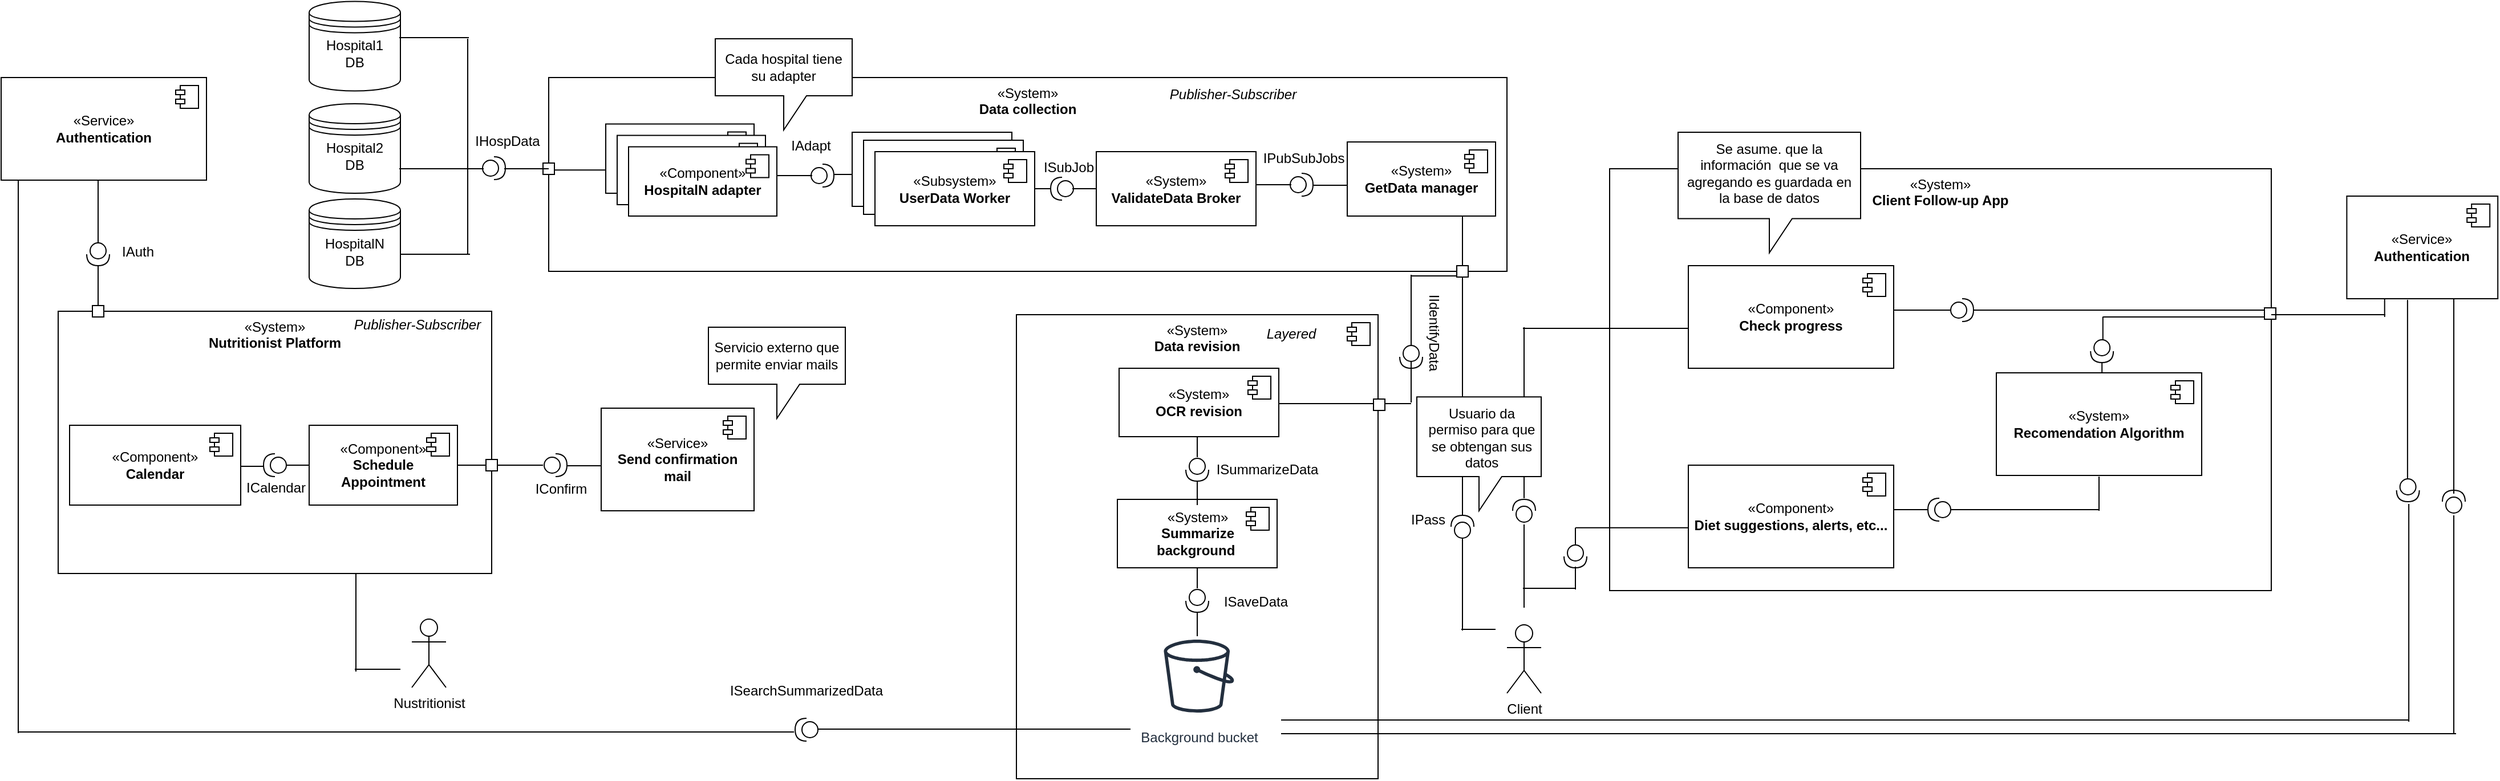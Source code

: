 <mxfile version="22.0.4" type="github">
  <diagram name="Page-1" id="5f0bae14-7c28-e335-631c-24af17079c00">
    <mxGraphModel dx="2107" dy="571" grid="1" gridSize="10" guides="1" tooltips="1" connect="1" arrows="1" fold="1" page="1" pageScale="1" pageWidth="1100" pageHeight="850" background="none" math="0" shadow="0">
      <root>
        <mxCell id="0" />
        <mxCell id="1" parent="0" />
        <mxCell id="fuabsz2oYXe8FHxWmnLv-3" value="«System»&lt;br&gt;&lt;b&gt;Client Follow-up App&lt;/b&gt;" style="html=1;whiteSpace=wrap;verticalAlign=top;" parent="1" vertex="1">
          <mxGeometry x="400" y="275" width="580" height="370" as="geometry" />
        </mxCell>
        <mxCell id="fuabsz2oYXe8FHxWmnLv-4" value="Client" style="shape=umlActor;verticalLabelPosition=bottom;verticalAlign=top;html=1;" parent="1" vertex="1">
          <mxGeometry x="310" y="675" width="30" height="60" as="geometry" />
        </mxCell>
        <mxCell id="fuabsz2oYXe8FHxWmnLv-8" value="Nustritionist" style="shape=umlActor;verticalLabelPosition=bottom;verticalAlign=top;html=1;" parent="1" vertex="1">
          <mxGeometry x="-650" y="670" width="30" height="60" as="geometry" />
        </mxCell>
        <mxCell id="fuabsz2oYXe8FHxWmnLv-12" value="" style="shape=providedRequiredInterface;html=1;verticalLabelPosition=bottom;sketch=0;rotation=90;direction=west;" parent="1" vertex="1">
          <mxGeometry x="315" y="565" width="20" height="20" as="geometry" />
        </mxCell>
        <mxCell id="fuabsz2oYXe8FHxWmnLv-14" value="" style="line;strokeWidth=1;fillColor=none;align=left;verticalAlign=middle;spacingTop=-1;spacingLeft=3;spacingRight=3;rotatable=0;labelPosition=right;points=[];portConstraint=eastwest;strokeColor=inherit;direction=south;" parent="1" vertex="1">
          <mxGeometry x="300" y="587" width="50" height="73" as="geometry" />
        </mxCell>
        <mxCell id="fuabsz2oYXe8FHxWmnLv-15" value="" style="line;strokeWidth=1;fillColor=none;align=left;verticalAlign=middle;spacingTop=-1;spacingLeft=3;spacingRight=3;rotatable=0;labelPosition=right;points=[];portConstraint=eastwest;strokeColor=inherit;direction=south;" parent="1" vertex="1">
          <mxGeometry x="320" y="414" width="10" height="150" as="geometry" />
        </mxCell>
        <mxCell id="fuabsz2oYXe8FHxWmnLv-16" value="" style="line;strokeWidth=1;fillColor=none;align=left;verticalAlign=middle;spacingTop=-1;spacingLeft=3;spacingRight=3;rotatable=0;labelPosition=right;points=[];portConstraint=eastwest;strokeColor=inherit;" parent="1" vertex="1">
          <mxGeometry x="324" y="414" width="146" height="2" as="geometry" />
        </mxCell>
        <mxCell id="fuabsz2oYXe8FHxWmnLv-17" value="«Component»&lt;br&gt;&lt;b&gt;Check progress&lt;/b&gt;" style="html=1;dropTarget=0;whiteSpace=wrap;" parent="1" vertex="1">
          <mxGeometry x="469" y="360" width="180" height="90" as="geometry" />
        </mxCell>
        <mxCell id="fuabsz2oYXe8FHxWmnLv-18" value="" style="shape=module;jettyWidth=8;jettyHeight=4;" parent="fuabsz2oYXe8FHxWmnLv-17" vertex="1">
          <mxGeometry x="1" width="20" height="20" relative="1" as="geometry">
            <mxPoint x="-27" y="7" as="offset" />
          </mxGeometry>
        </mxCell>
        <mxCell id="fuabsz2oYXe8FHxWmnLv-19" value="" style="shape=providedRequiredInterface;html=1;verticalLabelPosition=bottom;sketch=0;direction=east;" parent="1" vertex="1">
          <mxGeometry x="699" y="389" width="20" height="20" as="geometry" />
        </mxCell>
        <mxCell id="fuabsz2oYXe8FHxWmnLv-20" value="" style="line;strokeWidth=1;fillColor=none;align=left;verticalAlign=middle;spacingTop=-1;spacingLeft=3;spacingRight=3;rotatable=0;labelPosition=right;points=[];portConstraint=eastwest;strokeColor=inherit;" parent="1" vertex="1">
          <mxGeometry x="649" y="395" width="50" height="8" as="geometry" />
        </mxCell>
        <mxCell id="fuabsz2oYXe8FHxWmnLv-21" value="" style="line;strokeWidth=1;fillColor=none;align=left;verticalAlign=middle;spacingTop=-1;spacingLeft=3;spacingRight=3;rotatable=0;labelPosition=right;points=[];portConstraint=eastwest;strokeColor=inherit;" parent="1" vertex="1">
          <mxGeometry x="324" y="639" width="46" height="8" as="geometry" />
        </mxCell>
        <mxCell id="fuabsz2oYXe8FHxWmnLv-22" value="" style="line;strokeWidth=1;fillColor=none;align=left;verticalAlign=middle;spacingTop=-1;spacingLeft=3;spacingRight=3;rotatable=0;labelPosition=right;points=[];portConstraint=eastwest;strokeColor=inherit;direction=south;" parent="1" vertex="1">
          <mxGeometry x="368" y="624" width="4" height="20" as="geometry" />
        </mxCell>
        <mxCell id="fuabsz2oYXe8FHxWmnLv-26" value="" style="shape=providedRequiredInterface;html=1;verticalLabelPosition=bottom;sketch=0;direction=south;" parent="1" vertex="1">
          <mxGeometry x="360" y="605" width="20" height="20" as="geometry" />
        </mxCell>
        <mxCell id="fuabsz2oYXe8FHxWmnLv-27" value="" style="line;strokeWidth=1;fillColor=none;align=left;verticalAlign=middle;spacingTop=-1;spacingLeft=3;spacingRight=3;rotatable=0;labelPosition=right;points=[];portConstraint=eastwest;strokeColor=inherit;direction=south;" parent="1" vertex="1">
          <mxGeometry x="368" y="590" width="4" height="15" as="geometry" />
        </mxCell>
        <mxCell id="fuabsz2oYXe8FHxWmnLv-28" value="" style="line;strokeWidth=1;fillColor=none;align=left;verticalAlign=middle;spacingTop=-1;spacingLeft=3;spacingRight=3;rotatable=0;labelPosition=right;points=[];portConstraint=eastwest;strokeColor=inherit;" parent="1" vertex="1">
          <mxGeometry x="370" y="584.93" width="100" height="10" as="geometry" />
        </mxCell>
        <mxCell id="fuabsz2oYXe8FHxWmnLv-29" value="«Component»&lt;br&gt;&lt;b&gt;Diet suggestions, alerts, etc...&lt;/b&gt;" style="html=1;dropTarget=0;whiteSpace=wrap;" parent="1" vertex="1">
          <mxGeometry x="469" y="535" width="180" height="90" as="geometry" />
        </mxCell>
        <mxCell id="fuabsz2oYXe8FHxWmnLv-30" value="" style="shape=module;jettyWidth=8;jettyHeight=4;" parent="fuabsz2oYXe8FHxWmnLv-29" vertex="1">
          <mxGeometry x="1" width="20" height="20" relative="1" as="geometry">
            <mxPoint x="-27" y="7" as="offset" />
          </mxGeometry>
        </mxCell>
        <mxCell id="fuabsz2oYXe8FHxWmnLv-31" value="" style="line;strokeWidth=1;fillColor=none;align=left;verticalAlign=middle;spacingTop=-1;spacingLeft=3;spacingRight=3;rotatable=0;labelPosition=right;points=[];portConstraint=eastwest;strokeColor=inherit;" parent="1" vertex="1">
          <mxGeometry x="719" y="395" width="261" height="8" as="geometry" />
        </mxCell>
        <mxCell id="fuabsz2oYXe8FHxWmnLv-33" value="" style="line;strokeWidth=1;fillColor=none;align=left;verticalAlign=middle;spacingTop=-1;spacingLeft=3;spacingRight=3;rotatable=0;labelPosition=right;points=[];portConstraint=eastwest;strokeColor=inherit;" parent="1" vertex="1">
          <mxGeometry x="649" y="570" width="30" height="8" as="geometry" />
        </mxCell>
        <mxCell id="fuabsz2oYXe8FHxWmnLv-36" value="" style="shape=providedRequiredInterface;html=1;verticalLabelPosition=bottom;sketch=0;direction=west;" parent="1" vertex="1">
          <mxGeometry x="679" y="564" width="20" height="20" as="geometry" />
        </mxCell>
        <mxCell id="fuabsz2oYXe8FHxWmnLv-37" value="«System»&lt;br&gt;&lt;b&gt;Recomendation Algorithm&lt;/b&gt;" style="html=1;dropTarget=0;whiteSpace=wrap;" parent="1" vertex="1">
          <mxGeometry x="739" y="454" width="180" height="90" as="geometry" />
        </mxCell>
        <mxCell id="fuabsz2oYXe8FHxWmnLv-38" value="" style="shape=module;jettyWidth=8;jettyHeight=4;" parent="fuabsz2oYXe8FHxWmnLv-37" vertex="1">
          <mxGeometry x="1" width="20" height="20" relative="1" as="geometry">
            <mxPoint x="-27" y="7" as="offset" />
          </mxGeometry>
        </mxCell>
        <mxCell id="fuabsz2oYXe8FHxWmnLv-39" value="" style="line;strokeWidth=1;fillColor=none;align=left;verticalAlign=middle;spacingTop=-1;spacingLeft=3;spacingRight=3;rotatable=0;labelPosition=right;points=[];portConstraint=eastwest;strokeColor=inherit;" parent="1" vertex="1">
          <mxGeometry x="699" y="570" width="130" height="8" as="geometry" />
        </mxCell>
        <mxCell id="fuabsz2oYXe8FHxWmnLv-40" value="" style="line;strokeWidth=1;fillColor=none;align=left;verticalAlign=middle;spacingTop=-1;spacingLeft=3;spacingRight=3;rotatable=0;labelPosition=right;points=[];portConstraint=eastwest;strokeColor=inherit;direction=south;" parent="1" vertex="1">
          <mxGeometry x="827" y="545" width="4" height="30" as="geometry" />
        </mxCell>
        <mxCell id="397VPZUzoZowUzechC2J-6" value="" style="line;strokeWidth=1;fillColor=none;align=left;verticalAlign=middle;spacingTop=-1;spacingLeft=3;spacingRight=3;rotatable=0;labelPosition=right;points=[];portConstraint=eastwest;strokeColor=inherit;direction=south;" vertex="1" parent="1">
          <mxGeometry x="831" y="445" width="1.2" height="9" as="geometry" />
        </mxCell>
        <mxCell id="397VPZUzoZowUzechC2J-10" value="" style="rounded=0;whiteSpace=wrap;html=1;" vertex="1" parent="1">
          <mxGeometry x="974" y="397" width="10" height="10" as="geometry" />
        </mxCell>
        <mxCell id="397VPZUzoZowUzechC2J-11" value="" style="shape=providedRequiredInterface;html=1;verticalLabelPosition=bottom;sketch=0;direction=south;" vertex="1" parent="1">
          <mxGeometry x="821.6" y="425" width="20" height="20" as="geometry" />
        </mxCell>
        <mxCell id="397VPZUzoZowUzechC2J-12" value="" style="line;strokeWidth=1;fillColor=none;align=left;verticalAlign=middle;spacingTop=-1;spacingLeft=3;spacingRight=3;rotatable=0;labelPosition=right;points=[];portConstraint=eastwest;strokeColor=inherit;direction=south;" vertex="1" parent="1">
          <mxGeometry x="831.8" y="405" width="1.2" height="20" as="geometry" />
        </mxCell>
        <mxCell id="397VPZUzoZowUzechC2J-16" value="" style="line;strokeWidth=1;fillColor=none;align=left;verticalAlign=middle;spacingTop=-1;spacingLeft=3;spacingRight=3;rotatable=0;labelPosition=right;points=[];portConstraint=eastwest;strokeColor=inherit;" vertex="1" parent="1">
          <mxGeometry x="832.2" y="401" width="141.8" height="8" as="geometry" />
        </mxCell>
        <mxCell id="397VPZUzoZowUzechC2J-18" value="" style="line;strokeWidth=1;fillColor=none;align=left;verticalAlign=middle;spacingTop=-1;spacingLeft=3;spacingRight=3;rotatable=0;labelPosition=right;points=[];portConstraint=eastwest;strokeColor=inherit;direction=south;" vertex="1" parent="1">
          <mxGeometry x="1078.8" y="330" width="1.11" height="75" as="geometry" />
        </mxCell>
        <mxCell id="397VPZUzoZowUzechC2J-19" value="«Service»&lt;br&gt;&lt;b&gt;Authentication&lt;/b&gt;" style="html=1;dropTarget=0;whiteSpace=wrap;" vertex="1" parent="1">
          <mxGeometry x="1046.2" y="299" width="132.4" height="90" as="geometry" />
        </mxCell>
        <mxCell id="397VPZUzoZowUzechC2J-20" value="" style="shape=module;jettyWidth=8;jettyHeight=4;" vertex="1" parent="397VPZUzoZowUzechC2J-19">
          <mxGeometry x="1" width="20" height="20" relative="1" as="geometry">
            <mxPoint x="-27" y="7" as="offset" />
          </mxGeometry>
        </mxCell>
        <mxCell id="397VPZUzoZowUzechC2J-22" value="" style="line;strokeWidth=1;fillColor=none;align=left;verticalAlign=middle;spacingTop=-1;spacingLeft=3;spacingRight=3;rotatable=0;labelPosition=right;points=[];portConstraint=eastwest;strokeColor=inherit;" vertex="1" parent="1">
          <mxGeometry x="980" y="399" width="100" height="8" as="geometry" />
        </mxCell>
        <mxCell id="397VPZUzoZowUzechC2J-25" value="«System»&lt;br&gt;&lt;b&gt;Nutritionist Platform&lt;/b&gt;" style="html=1;whiteSpace=wrap;verticalAlign=top;" vertex="1" parent="1">
          <mxGeometry x="-960" y="400" width="380" height="230" as="geometry" />
        </mxCell>
        <mxCell id="397VPZUzoZowUzechC2J-27" value="" style="line;strokeWidth=1;fillColor=none;align=left;verticalAlign=middle;spacingTop=-1;spacingLeft=3;spacingRight=3;rotatable=0;labelPosition=right;points=[];portConstraint=eastwest;strokeColor=inherit;" vertex="1" parent="1">
          <mxGeometry x="-700" y="710" width="40" height="8" as="geometry" />
        </mxCell>
        <mxCell id="397VPZUzoZowUzechC2J-28" value="" style="rounded=0;whiteSpace=wrap;html=1;" vertex="1" parent="1">
          <mxGeometry x="-930" y="395" width="10" height="10" as="geometry" />
        </mxCell>
        <mxCell id="397VPZUzoZowUzechC2J-29" value="" style="line;strokeWidth=1;fillColor=none;align=left;verticalAlign=middle;spacingTop=-1;spacingLeft=3;spacingRight=3;rotatable=0;labelPosition=right;points=[];portConstraint=eastwest;strokeColor=inherit;direction=south;" vertex="1" parent="1">
          <mxGeometry x="-930" y="360" width="10" height="35" as="geometry" />
        </mxCell>
        <mxCell id="397VPZUzoZowUzechC2J-30" value="«Service»&lt;br&gt;&lt;b&gt;Authentication&lt;/b&gt;" style="html=1;dropTarget=0;whiteSpace=wrap;" vertex="1" parent="1">
          <mxGeometry x="-1010" y="195" width="180" height="90" as="geometry" />
        </mxCell>
        <mxCell id="397VPZUzoZowUzechC2J-31" value="" style="shape=module;jettyWidth=8;jettyHeight=4;" vertex="1" parent="397VPZUzoZowUzechC2J-30">
          <mxGeometry x="1" width="20" height="20" relative="1" as="geometry">
            <mxPoint x="-27" y="7" as="offset" />
          </mxGeometry>
        </mxCell>
        <mxCell id="397VPZUzoZowUzechC2J-33" value="" style="line;strokeWidth=1;fillColor=none;align=left;verticalAlign=middle;spacingTop=-1;spacingLeft=3;spacingRight=3;rotatable=0;labelPosition=right;points=[];portConstraint=eastwest;strokeColor=inherit;direction=south;" vertex="1" parent="1">
          <mxGeometry x="-704" y="630" width="10" height="86" as="geometry" />
        </mxCell>
        <mxCell id="397VPZUzoZowUzechC2J-36" value="«Component»&lt;br&gt;&lt;b&gt;Calendar&lt;/b&gt;" style="html=1;dropTarget=0;whiteSpace=wrap;" vertex="1" parent="1">
          <mxGeometry x="-950" y="500" width="150" height="70" as="geometry" />
        </mxCell>
        <mxCell id="397VPZUzoZowUzechC2J-37" value="" style="shape=module;jettyWidth=8;jettyHeight=4;" vertex="1" parent="397VPZUzoZowUzechC2J-36">
          <mxGeometry x="1" width="20" height="20" relative="1" as="geometry">
            <mxPoint x="-27" y="7" as="offset" />
          </mxGeometry>
        </mxCell>
        <mxCell id="397VPZUzoZowUzechC2J-48" value="" style="rounded=0;orthogonalLoop=1;jettySize=auto;html=1;endArrow=halfCircle;endFill=0;endSize=6;strokeWidth=1;sketch=0;" edge="1" target="397VPZUzoZowUzechC2J-50" parent="1">
          <mxGeometry relative="1" as="geometry">
            <mxPoint x="360" y="662" as="sourcePoint" />
          </mxGeometry>
        </mxCell>
        <mxCell id="397VPZUzoZowUzechC2J-49" value="" style="rounded=0;orthogonalLoop=1;jettySize=auto;html=1;endArrow=oval;endFill=0;sketch=0;sourcePerimeterSpacing=0;targetPerimeterSpacing=0;endSize=10;" edge="1" target="397VPZUzoZowUzechC2J-50" parent="1">
          <mxGeometry relative="1" as="geometry">
            <mxPoint x="360" y="662" as="sourcePoint" />
          </mxGeometry>
        </mxCell>
        <mxCell id="397VPZUzoZowUzechC2J-50" value="" style="ellipse;whiteSpace=wrap;html=1;align=center;aspect=fixed;fillColor=none;strokeColor=none;resizable=0;perimeter=centerPerimeter;rotatable=0;allowArrows=0;points=[];outlineConnect=1;flipH=1;" vertex="1" parent="1">
          <mxGeometry x="355" y="657" width="10" height="10" as="geometry" />
        </mxCell>
        <mxCell id="397VPZUzoZowUzechC2J-51" value="" style="shape=providedRequiredInterface;html=1;verticalLabelPosition=bottom;sketch=0;direction=west;" vertex="1" parent="1">
          <mxGeometry x="-780" y="525" width="20" height="20" as="geometry" />
        </mxCell>
        <mxCell id="397VPZUzoZowUzechC2J-52" value="" style="line;strokeWidth=1;fillColor=none;align=left;verticalAlign=middle;spacingTop=-1;spacingLeft=3;spacingRight=3;rotatable=0;labelPosition=right;points=[];portConstraint=eastwest;strokeColor=inherit;" vertex="1" parent="1">
          <mxGeometry x="-800" y="532" width="20" height="8" as="geometry" />
        </mxCell>
        <mxCell id="397VPZUzoZowUzechC2J-53" value="" style="line;strokeWidth=1;fillColor=none;align=left;verticalAlign=middle;spacingTop=-1;spacingLeft=3;spacingRight=3;rotatable=0;labelPosition=right;points=[];portConstraint=eastwest;strokeColor=inherit;" vertex="1" parent="1">
          <mxGeometry x="-760" y="531" width="20" height="8" as="geometry" />
        </mxCell>
        <mxCell id="397VPZUzoZowUzechC2J-54" value="«Component»&lt;br&gt;&lt;b&gt;Schedule Appointment&lt;/b&gt;" style="html=1;dropTarget=0;whiteSpace=wrap;" vertex="1" parent="1">
          <mxGeometry x="-740" y="500" width="130" height="70" as="geometry" />
        </mxCell>
        <mxCell id="397VPZUzoZowUzechC2J-55" value="" style="shape=module;jettyWidth=8;jettyHeight=4;" vertex="1" parent="397VPZUzoZowUzechC2J-54">
          <mxGeometry x="1" width="20" height="20" relative="1" as="geometry">
            <mxPoint x="-27" y="7" as="offset" />
          </mxGeometry>
        </mxCell>
        <mxCell id="397VPZUzoZowUzechC2J-57" value="" style="line;strokeWidth=1;fillColor=none;align=left;verticalAlign=middle;spacingTop=-1;spacingLeft=3;spacingRight=3;rotatable=0;labelPosition=right;points=[];portConstraint=eastwest;strokeColor=inherit;" vertex="1" parent="1">
          <mxGeometry x="-610" y="531" width="30" height="8" as="geometry" />
        </mxCell>
        <mxCell id="397VPZUzoZowUzechC2J-56" value="" style="rounded=0;whiteSpace=wrap;html=1;" vertex="1" parent="1">
          <mxGeometry x="-585" y="530" width="10" height="10" as="geometry" />
        </mxCell>
        <mxCell id="397VPZUzoZowUzechC2J-58" value="" style="line;strokeWidth=1;fillColor=none;align=left;verticalAlign=middle;spacingTop=-1;spacingLeft=3;spacingRight=3;rotatable=0;labelPosition=right;points=[];portConstraint=eastwest;strokeColor=inherit;" vertex="1" parent="1">
          <mxGeometry x="-575" y="531" width="40" height="8" as="geometry" />
        </mxCell>
        <mxCell id="397VPZUzoZowUzechC2J-59" value="" style="shape=providedRequiredInterface;html=1;verticalLabelPosition=bottom;sketch=0;direction=south;" vertex="1" parent="1">
          <mxGeometry x="-935" y="340" width="20" height="20" as="geometry" />
        </mxCell>
        <mxCell id="397VPZUzoZowUzechC2J-60" value="" style="line;strokeWidth=1;fillColor=none;align=left;verticalAlign=middle;spacingTop=-1;spacingLeft=3;spacingRight=3;rotatable=0;labelPosition=right;points=[];portConstraint=eastwest;strokeColor=inherit;direction=south;" vertex="1" parent="1">
          <mxGeometry x="-930" y="285" width="10" height="55" as="geometry" />
        </mxCell>
        <mxCell id="397VPZUzoZowUzechC2J-64" value="«Service»&lt;br&gt;&lt;b&gt;Send confirmation mail&lt;/b&gt;" style="html=1;dropTarget=0;whiteSpace=wrap;" vertex="1" parent="1">
          <mxGeometry x="-484" y="485" width="134" height="90" as="geometry" />
        </mxCell>
        <mxCell id="397VPZUzoZowUzechC2J-65" value="" style="shape=module;jettyWidth=8;jettyHeight=4;" vertex="1" parent="397VPZUzoZowUzechC2J-64">
          <mxGeometry x="1" width="20" height="20" relative="1" as="geometry">
            <mxPoint x="-27" y="7" as="offset" />
          </mxGeometry>
        </mxCell>
        <mxCell id="397VPZUzoZowUzechC2J-66" value="" style="shape=providedRequiredInterface;html=1;verticalLabelPosition=bottom;sketch=0;" vertex="1" parent="1">
          <mxGeometry x="-534" y="525" width="20" height="20" as="geometry" />
        </mxCell>
        <mxCell id="397VPZUzoZowUzechC2J-67" value="" style="line;strokeWidth=1;fillColor=none;align=left;verticalAlign=middle;spacingTop=-1;spacingLeft=3;spacingRight=3;rotatable=0;labelPosition=right;points=[];portConstraint=eastwest;strokeColor=inherit;" vertex="1" parent="1">
          <mxGeometry x="-514" y="530" width="30" height="11" as="geometry" />
        </mxCell>
        <mxCell id="397VPZUzoZowUzechC2J-68" value="" style="line;strokeWidth=1;fillColor=none;align=left;verticalAlign=middle;spacingTop=-1;spacingLeft=3;spacingRight=3;rotatable=0;labelPosition=right;points=[];portConstraint=eastwest;strokeColor=inherit;direction=south;" vertex="1" parent="1">
          <mxGeometry x="216" y="599" width="110" height="81" as="geometry" />
        </mxCell>
        <mxCell id="397VPZUzoZowUzechC2J-69" value="" style="line;strokeWidth=1;fillColor=none;align=left;verticalAlign=middle;spacingTop=-1;spacingLeft=3;spacingRight=3;rotatable=0;labelPosition=right;points=[];portConstraint=eastwest;strokeColor=inherit;" vertex="1" parent="1">
          <mxGeometry x="270" y="675" width="30" height="8" as="geometry" />
        </mxCell>
        <mxCell id="397VPZUzoZowUzechC2J-70" value="" style="shape=providedRequiredInterface;html=1;verticalLabelPosition=bottom;sketch=0;direction=north;" vertex="1" parent="1">
          <mxGeometry x="261" y="579" width="20" height="20" as="geometry" />
        </mxCell>
        <mxCell id="397VPZUzoZowUzechC2J-71" value="«System»&lt;br&gt;&lt;b&gt;Data collection&lt;/b&gt;" style="html=1;whiteSpace=wrap;verticalAlign=top;" vertex="1" parent="1">
          <mxGeometry x="-530" y="195" width="840" height="170" as="geometry" />
        </mxCell>
        <mxCell id="397VPZUzoZowUzechC2J-72" value="" style="line;strokeWidth=1;fillColor=none;align=left;verticalAlign=middle;spacingTop=-1;spacingLeft=3;spacingRight=3;rotatable=0;labelPosition=right;points=[];portConstraint=eastwest;strokeColor=inherit;direction=south;" vertex="1" parent="1">
          <mxGeometry x="216" y="360" width="110" height="219" as="geometry" />
        </mxCell>
        <mxCell id="397VPZUzoZowUzechC2J-75" value="IPass" style="text;strokeColor=none;align=center;fillColor=none;html=1;verticalAlign=middle;whiteSpace=wrap;rounded=0;" vertex="1" parent="1">
          <mxGeometry x="211" y="567.93" width="60" height="30" as="geometry" />
        </mxCell>
        <mxCell id="397VPZUzoZowUzechC2J-76" value="" style="rounded=0;whiteSpace=wrap;html=1;" vertex="1" parent="1">
          <mxGeometry x="266" y="360" width="10" height="10" as="geometry" />
        </mxCell>
        <mxCell id="397VPZUzoZowUzechC2J-77" value="" style="line;strokeWidth=1;fillColor=none;align=left;verticalAlign=middle;spacingTop=-1;spacingLeft=3;spacingRight=3;rotatable=0;labelPosition=right;points=[];portConstraint=eastwest;strokeColor=inherit;direction=south;" vertex="1" parent="1">
          <mxGeometry x="216" y="315" width="110" height="44.5" as="geometry" />
        </mxCell>
        <mxCell id="397VPZUzoZowUzechC2J-78" value="«System»&lt;br&gt;&lt;b&gt;GetData manager&lt;br&gt;&lt;/b&gt;" style="html=1;dropTarget=0;whiteSpace=wrap;" vertex="1" parent="1">
          <mxGeometry x="170" y="251.5" width="130" height="65" as="geometry" />
        </mxCell>
        <mxCell id="397VPZUzoZowUzechC2J-79" value="" style="shape=module;jettyWidth=8;jettyHeight=4;" vertex="1" parent="397VPZUzoZowUzechC2J-78">
          <mxGeometry x="1" width="20" height="20" relative="1" as="geometry">
            <mxPoint x="-27" y="7" as="offset" />
          </mxGeometry>
        </mxCell>
        <mxCell id="397VPZUzoZowUzechC2J-80" value="«System»&lt;br&gt;&lt;b&gt;ValidateData Broker&lt;/b&gt;" style="html=1;dropTarget=0;whiteSpace=wrap;" vertex="1" parent="1">
          <mxGeometry x="-50" y="260" width="140" height="65" as="geometry" />
        </mxCell>
        <mxCell id="397VPZUzoZowUzechC2J-81" value="" style="shape=module;jettyWidth=8;jettyHeight=4;" vertex="1" parent="397VPZUzoZowUzechC2J-80">
          <mxGeometry x="1" width="20" height="20" relative="1" as="geometry">
            <mxPoint x="-27" y="7" as="offset" />
          </mxGeometry>
        </mxCell>
        <mxCell id="397VPZUzoZowUzechC2J-82" value="«System»&lt;br&gt;&lt;b&gt;Get data&lt;/b&gt;" style="html=1;dropTarget=0;whiteSpace=wrap;" vertex="1" parent="1">
          <mxGeometry x="-264" y="243" width="140" height="65" as="geometry" />
        </mxCell>
        <mxCell id="397VPZUzoZowUzechC2J-83" value="" style="shape=module;jettyWidth=8;jettyHeight=4;" vertex="1" parent="397VPZUzoZowUzechC2J-82">
          <mxGeometry x="1" width="20" height="20" relative="1" as="geometry">
            <mxPoint x="-27" y="7" as="offset" />
          </mxGeometry>
        </mxCell>
        <mxCell id="397VPZUzoZowUzechC2J-84" value="«System»&lt;br&gt;&lt;b&gt;Get data&lt;/b&gt;" style="html=1;dropTarget=0;whiteSpace=wrap;" vertex="1" parent="1">
          <mxGeometry x="-254" y="250" width="140" height="65" as="geometry" />
        </mxCell>
        <mxCell id="397VPZUzoZowUzechC2J-85" value="" style="shape=module;jettyWidth=8;jettyHeight=4;" vertex="1" parent="397VPZUzoZowUzechC2J-84">
          <mxGeometry x="1" width="20" height="20" relative="1" as="geometry">
            <mxPoint x="-27" y="7" as="offset" />
          </mxGeometry>
        </mxCell>
        <mxCell id="397VPZUzoZowUzechC2J-86" value="«Subsystem»&lt;br&gt;&lt;b&gt;UserData Worker&lt;/b&gt;" style="html=1;dropTarget=0;whiteSpace=wrap;" vertex="1" parent="1">
          <mxGeometry x="-244" y="260" width="140" height="65" as="geometry" />
        </mxCell>
        <mxCell id="397VPZUzoZowUzechC2J-87" value="" style="shape=module;jettyWidth=8;jettyHeight=4;" vertex="1" parent="397VPZUzoZowUzechC2J-86">
          <mxGeometry x="1" width="20" height="20" relative="1" as="geometry">
            <mxPoint x="-27" y="7" as="offset" />
          </mxGeometry>
        </mxCell>
        <mxCell id="397VPZUzoZowUzechC2J-88" value="" style="line;strokeWidth=1;fillColor=none;align=left;verticalAlign=middle;spacingTop=-1;spacingLeft=3;spacingRight=3;rotatable=0;labelPosition=right;points=[];portConstraint=eastwest;strokeColor=inherit;" vertex="1" parent="1">
          <mxGeometry x="-280" y="276" width="16" height="8" as="geometry" />
        </mxCell>
        <mxCell id="397VPZUzoZowUzechC2J-89" value="" style="rounded=0;whiteSpace=wrap;html=1;" vertex="1" parent="1">
          <mxGeometry x="-535" y="270" width="10" height="10" as="geometry" />
        </mxCell>
        <mxCell id="397VPZUzoZowUzechC2J-93" value="" style="shape=datastore;whiteSpace=wrap;html=1;" vertex="1" parent="1">
          <mxGeometry x="-740" y="128.25" width="80" height="78.5" as="geometry" />
        </mxCell>
        <mxCell id="397VPZUzoZowUzechC2J-94" value="Hospital1 DB" style="text;strokeColor=none;align=center;fillColor=none;html=1;verticalAlign=middle;whiteSpace=wrap;rounded=0;" vertex="1" parent="1">
          <mxGeometry x="-730" y="159.25" width="60" height="30" as="geometry" />
        </mxCell>
        <mxCell id="397VPZUzoZowUzechC2J-95" value="«Component»&lt;br&gt;&lt;b&gt;Adapter&lt;/b&gt;" style="html=1;dropTarget=0;whiteSpace=wrap;" vertex="1" parent="1">
          <mxGeometry x="-480" y="235.75" width="130" height="60.75" as="geometry" />
        </mxCell>
        <mxCell id="397VPZUzoZowUzechC2J-96" value="" style="shape=module;jettyWidth=8;jettyHeight=4;" vertex="1" parent="397VPZUzoZowUzechC2J-95">
          <mxGeometry x="1" width="20" height="20" relative="1" as="geometry">
            <mxPoint x="-27" y="7" as="offset" />
          </mxGeometry>
        </mxCell>
        <mxCell id="397VPZUzoZowUzechC2J-97" value="" style="shape=datastore;whiteSpace=wrap;html=1;" vertex="1" parent="1">
          <mxGeometry x="-740" y="218" width="80" height="78.5" as="geometry" />
        </mxCell>
        <mxCell id="397VPZUzoZowUzechC2J-98" value="Hospital2 DB" style="text;strokeColor=none;align=center;fillColor=none;html=1;verticalAlign=middle;whiteSpace=wrap;rounded=0;" vertex="1" parent="1">
          <mxGeometry x="-730" y="249" width="60" height="30" as="geometry" />
        </mxCell>
        <mxCell id="397VPZUzoZowUzechC2J-101" value="" style="shape=datastore;whiteSpace=wrap;html=1;" vertex="1" parent="1">
          <mxGeometry x="-740" y="301.5" width="80" height="78.5" as="geometry" />
        </mxCell>
        <mxCell id="397VPZUzoZowUzechC2J-102" value="HospitalN DB" style="text;strokeColor=none;align=center;fillColor=none;html=1;verticalAlign=middle;whiteSpace=wrap;rounded=0;" vertex="1" parent="1">
          <mxGeometry x="-730" y="332.5" width="60" height="30" as="geometry" />
        </mxCell>
        <mxCell id="397VPZUzoZowUzechC2J-105" value="«Component»&lt;br&gt;&lt;b&gt;Adapter&lt;/b&gt;" style="html=1;dropTarget=0;whiteSpace=wrap;" vertex="1" parent="1">
          <mxGeometry x="-470" y="245.75" width="130" height="60.75" as="geometry" />
        </mxCell>
        <mxCell id="397VPZUzoZowUzechC2J-106" value="" style="shape=module;jettyWidth=8;jettyHeight=4;" vertex="1" parent="397VPZUzoZowUzechC2J-105">
          <mxGeometry x="1" width="20" height="20" relative="1" as="geometry">
            <mxPoint x="-27" y="7" as="offset" />
          </mxGeometry>
        </mxCell>
        <mxCell id="397VPZUzoZowUzechC2J-107" value="«Component»&lt;br&gt;&lt;b&gt;HospitalN adapter&lt;/b&gt;" style="html=1;dropTarget=0;whiteSpace=wrap;" vertex="1" parent="1">
          <mxGeometry x="-460" y="255.75" width="130" height="60.75" as="geometry" />
        </mxCell>
        <mxCell id="397VPZUzoZowUzechC2J-108" value="" style="shape=module;jettyWidth=8;jettyHeight=4;" vertex="1" parent="397VPZUzoZowUzechC2J-107">
          <mxGeometry x="1" width="20" height="20" relative="1" as="geometry">
            <mxPoint x="-27" y="7" as="offset" />
          </mxGeometry>
        </mxCell>
        <mxCell id="397VPZUzoZowUzechC2J-109" value="Publisher-Subscriber" style="text;strokeColor=none;align=center;fillColor=none;html=1;verticalAlign=middle;whiteSpace=wrap;rounded=0;fontStyle=2" vertex="1" parent="1">
          <mxGeometry x="-10" y="195" width="160" height="30" as="geometry" />
        </mxCell>
        <mxCell id="397VPZUzoZowUzechC2J-110" value="Publisher-Subscriber" style="text;strokeColor=none;align=center;fillColor=none;html=1;verticalAlign=middle;whiteSpace=wrap;rounded=0;fontStyle=2" vertex="1" parent="1">
          <mxGeometry x="-725" y="397" width="160" height="30" as="geometry" />
        </mxCell>
        <mxCell id="397VPZUzoZowUzechC2J-111" value="" style="line;strokeWidth=1;fillColor=none;align=left;verticalAlign=middle;spacingTop=-1;spacingLeft=3;spacingRight=3;rotatable=0;labelPosition=right;points=[];portConstraint=eastwest;strokeColor=inherit;" vertex="1" parent="1">
          <mxGeometry x="-525" y="272.13" width="45" height="8" as="geometry" />
        </mxCell>
        <mxCell id="397VPZUzoZowUzechC2J-112" value="" style="line;strokeWidth=1;fillColor=none;align=left;verticalAlign=middle;spacingTop=-1;spacingLeft=3;spacingRight=3;rotatable=0;labelPosition=right;points=[];portConstraint=eastwest;strokeColor=inherit;" vertex="1" parent="1">
          <mxGeometry x="-569" y="271" width="39" height="8" as="geometry" />
        </mxCell>
        <mxCell id="397VPZUzoZowUzechC2J-113" value="" style="shape=providedRequiredInterface;html=1;verticalLabelPosition=bottom;sketch=0;" vertex="1" parent="1">
          <mxGeometry x="-588" y="264.5" width="20" height="20" as="geometry" />
        </mxCell>
        <mxCell id="397VPZUzoZowUzechC2J-114" value="" style="line;strokeWidth=1;fillColor=none;align=left;verticalAlign=middle;spacingTop=-1;spacingLeft=3;spacingRight=3;rotatable=0;labelPosition=right;points=[];portConstraint=eastwest;strokeColor=inherit;" vertex="1" parent="1">
          <mxGeometry x="-620" y="265" width="33" height="20" as="geometry" />
        </mxCell>
        <mxCell id="397VPZUzoZowUzechC2J-115" value="" style="line;strokeWidth=1;fillColor=none;align=left;verticalAlign=middle;spacingTop=-1;spacingLeft=3;spacingRight=3;rotatable=0;labelPosition=right;points=[];portConstraint=eastwest;strokeColor=inherit;direction=south;" vertex="1" parent="1">
          <mxGeometry x="-606" y="161" width="10" height="189" as="geometry" />
        </mxCell>
        <mxCell id="397VPZUzoZowUzechC2J-116" value="" style="line;strokeWidth=1;fillColor=none;align=left;verticalAlign=middle;spacingTop=-1;spacingLeft=3;spacingRight=3;rotatable=0;labelPosition=right;points=[];portConstraint=eastwest;strokeColor=inherit;" vertex="1" parent="1">
          <mxGeometry x="-660" y="346" width="61" height="8" as="geometry" />
        </mxCell>
        <mxCell id="397VPZUzoZowUzechC2J-117" value="" style="line;strokeWidth=1;fillColor=none;align=left;verticalAlign=middle;spacingTop=-1;spacingLeft=3;spacingRight=3;rotatable=0;labelPosition=right;points=[];portConstraint=eastwest;strokeColor=inherit;" vertex="1" parent="1">
          <mxGeometry x="-661" y="271" width="61" height="8" as="geometry" />
        </mxCell>
        <mxCell id="397VPZUzoZowUzechC2J-118" value="" style="line;strokeWidth=1;fillColor=none;align=left;verticalAlign=middle;spacingTop=-1;spacingLeft=3;spacingRight=3;rotatable=0;labelPosition=right;points=[];portConstraint=eastwest;strokeColor=inherit;" vertex="1" parent="1">
          <mxGeometry x="-661" y="156" width="61" height="8" as="geometry" />
        </mxCell>
        <mxCell id="397VPZUzoZowUzechC2J-119" value="" style="shape=providedRequiredInterface;html=1;verticalLabelPosition=bottom;sketch=0;direction=west;" vertex="1" parent="1">
          <mxGeometry x="-90" y="282.5" width="20" height="20" as="geometry" />
        </mxCell>
        <mxCell id="397VPZUzoZowUzechC2J-120" value="" style="shape=providedRequiredInterface;html=1;verticalLabelPosition=bottom;sketch=0;direction=east;" vertex="1" parent="1">
          <mxGeometry x="-300" y="271" width="20" height="20" as="geometry" />
        </mxCell>
        <mxCell id="397VPZUzoZowUzechC2J-121" value="" style="line;strokeWidth=1;fillColor=none;align=left;verticalAlign=middle;spacingTop=-1;spacingLeft=3;spacingRight=3;rotatable=0;labelPosition=right;points=[];portConstraint=eastwest;strokeColor=inherit;" vertex="1" parent="1">
          <mxGeometry x="-330" y="277" width="31" height="8" as="geometry" />
        </mxCell>
        <mxCell id="397VPZUzoZowUzechC2J-122" value="" style="line;strokeWidth=1;fillColor=none;align=left;verticalAlign=middle;spacingTop=-1;spacingLeft=3;spacingRight=3;rotatable=0;labelPosition=right;points=[];portConstraint=eastwest;strokeColor=inherit;" vertex="1" parent="1">
          <mxGeometry x="-104" y="288.5" width="14" height="8" as="geometry" />
        </mxCell>
        <mxCell id="397VPZUzoZowUzechC2J-123" value="" style="line;strokeWidth=1;fillColor=none;align=left;verticalAlign=middle;spacingTop=-1;spacingLeft=3;spacingRight=3;rotatable=0;labelPosition=right;points=[];portConstraint=eastwest;strokeColor=inherit;" vertex="1" parent="1">
          <mxGeometry x="-71" y="288.5" width="21" height="8" as="geometry" />
        </mxCell>
        <mxCell id="397VPZUzoZowUzechC2J-124" value="" style="shape=providedRequiredInterface;html=1;verticalLabelPosition=bottom;sketch=0;direction=east;" vertex="1" parent="1">
          <mxGeometry x="120" y="279" width="20" height="20" as="geometry" />
        </mxCell>
        <mxCell id="397VPZUzoZowUzechC2J-125" value="" style="line;strokeWidth=1;fillColor=none;align=left;verticalAlign=middle;spacingTop=-1;spacingLeft=3;spacingRight=3;rotatable=0;labelPosition=right;points=[];portConstraint=eastwest;strokeColor=inherit;" vertex="1" parent="1">
          <mxGeometry x="90" y="285" width="31" height="8" as="geometry" />
        </mxCell>
        <mxCell id="397VPZUzoZowUzechC2J-126" value="" style="line;strokeWidth=1;fillColor=none;align=left;verticalAlign=middle;spacingTop=-1;spacingLeft=3;spacingRight=3;rotatable=0;labelPosition=right;points=[];portConstraint=eastwest;strokeColor=inherit;" vertex="1" parent="1">
          <mxGeometry x="140" y="285.5" width="30" height="8" as="geometry" />
        </mxCell>
        <mxCell id="397VPZUzoZowUzechC2J-127" value="" style="line;strokeWidth=1;fillColor=none;align=left;verticalAlign=middle;spacingTop=-1;spacingLeft=3;spacingRight=3;rotatable=0;labelPosition=right;points=[];portConstraint=eastwest;strokeColor=inherit;" vertex="1" parent="1">
          <mxGeometry x="226" y="365" width="40" height="8" as="geometry" />
        </mxCell>
        <mxCell id="397VPZUzoZowUzechC2J-128" value="" style="line;strokeWidth=1;fillColor=none;align=left;verticalAlign=middle;spacingTop=-1;spacingLeft=3;spacingRight=3;rotatable=0;labelPosition=right;points=[];portConstraint=eastwest;strokeColor=inherit;direction=south;" vertex="1" parent="1">
          <mxGeometry x="171" y="368" width="110" height="112" as="geometry" />
        </mxCell>
        <mxCell id="397VPZUzoZowUzechC2J-130" value="«System»&lt;br&gt;&lt;b&gt;Data revision&lt;/b&gt;" style="html=1;dropTarget=0;whiteSpace=wrap;verticalAlign=top;" vertex="1" parent="1">
          <mxGeometry x="-120" y="403" width="317" height="407" as="geometry" />
        </mxCell>
        <mxCell id="397VPZUzoZowUzechC2J-131" value="" style="shape=module;jettyWidth=8;jettyHeight=4;" vertex="1" parent="397VPZUzoZowUzechC2J-130">
          <mxGeometry x="1" width="20" height="20" relative="1" as="geometry">
            <mxPoint x="-27" y="7" as="offset" />
          </mxGeometry>
        </mxCell>
        <mxCell id="397VPZUzoZowUzechC2J-132" value="Layered" style="text;strokeColor=none;align=center;fillColor=none;html=1;verticalAlign=middle;whiteSpace=wrap;rounded=0;fontStyle=2" vertex="1" parent="1">
          <mxGeometry x="41" y="405" width="160" height="30" as="geometry" />
        </mxCell>
        <mxCell id="397VPZUzoZowUzechC2J-133" value="«System»&lt;br&gt;&lt;b&gt;OCR revision&lt;/b&gt;" style="html=1;dropTarget=0;whiteSpace=wrap;" vertex="1" parent="1">
          <mxGeometry x="-30" y="450" width="140" height="60" as="geometry" />
        </mxCell>
        <mxCell id="397VPZUzoZowUzechC2J-134" value="" style="shape=module;jettyWidth=8;jettyHeight=4;" vertex="1" parent="397VPZUzoZowUzechC2J-133">
          <mxGeometry x="1" width="20" height="20" relative="1" as="geometry">
            <mxPoint x="-27" y="7" as="offset" />
          </mxGeometry>
        </mxCell>
        <mxCell id="397VPZUzoZowUzechC2J-135" value="«System»&lt;br&gt;&lt;b&gt;Summarize background&amp;nbsp;&lt;/b&gt;" style="html=1;dropTarget=0;whiteSpace=wrap;" vertex="1" parent="1">
          <mxGeometry x="-31.5" y="565" width="140" height="60" as="geometry" />
        </mxCell>
        <mxCell id="397VPZUzoZowUzechC2J-136" value="" style="shape=module;jettyWidth=8;jettyHeight=4;" vertex="1" parent="397VPZUzoZowUzechC2J-135">
          <mxGeometry x="1" width="20" height="20" relative="1" as="geometry">
            <mxPoint x="-27" y="7" as="offset" />
          </mxGeometry>
        </mxCell>
        <mxCell id="397VPZUzoZowUzechC2J-139" value="Background bucket" style="sketch=0;outlineConnect=0;fontColor=#232F3E;gradientColor=none;strokeColor=#232F3E;fillColor=#ffffff;dashed=0;verticalLabelPosition=bottom;verticalAlign=top;align=center;html=1;fontSize=12;fontStyle=0;aspect=fixed;shape=mxgraph.aws4.resourceIcon;resIcon=mxgraph.aws4.bucket;" vertex="1" parent="1">
          <mxGeometry y="680" width="80" height="80" as="geometry" />
        </mxCell>
        <mxCell id="397VPZUzoZowUzechC2J-129" value="" style="line;strokeWidth=1;fillColor=none;align=left;verticalAlign=middle;spacingTop=-1;spacingLeft=3;spacingRight=3;rotatable=0;labelPosition=right;points=[];portConstraint=eastwest;strokeColor=inherit;" vertex="1" parent="1">
          <mxGeometry x="110" y="477" width="116" height="8" as="geometry" />
        </mxCell>
        <mxCell id="397VPZUzoZowUzechC2J-140" value="" style="shape=providedRequiredInterface;html=1;verticalLabelPosition=bottom;sketch=0;rotation=90;direction=east;" vertex="1" parent="1">
          <mxGeometry x="28.5" y="529" width="20" height="20" as="geometry" />
        </mxCell>
        <mxCell id="397VPZUzoZowUzechC2J-141" value="" style="line;strokeWidth=1;fillColor=none;align=left;verticalAlign=middle;spacingTop=-1;spacingLeft=3;spacingRight=3;rotatable=0;labelPosition=right;points=[];portConstraint=eastwest;strokeColor=inherit;direction=south;" vertex="1" parent="1">
          <mxGeometry x="13.5" y="549" width="50" height="21" as="geometry" />
        </mxCell>
        <mxCell id="397VPZUzoZowUzechC2J-142" value="" style="line;strokeWidth=1;fillColor=none;align=left;verticalAlign=middle;spacingTop=-1;spacingLeft=3;spacingRight=3;rotatable=0;labelPosition=right;points=[];portConstraint=eastwest;strokeColor=inherit;direction=south;" vertex="1" parent="1">
          <mxGeometry x="33.5" y="510" width="10" height="18" as="geometry" />
        </mxCell>
        <mxCell id="397VPZUzoZowUzechC2J-146" value="" style="shape=providedRequiredInterface;html=1;verticalLabelPosition=bottom;sketch=0;rotation=90;direction=east;" vertex="1" parent="1">
          <mxGeometry x="28.5" y="644" width="20" height="20" as="geometry" />
        </mxCell>
        <mxCell id="397VPZUzoZowUzechC2J-147" value="" style="line;strokeWidth=1;fillColor=none;align=left;verticalAlign=middle;spacingTop=-1;spacingLeft=3;spacingRight=3;rotatable=0;labelPosition=right;points=[];portConstraint=eastwest;strokeColor=inherit;direction=south;" vertex="1" parent="1">
          <mxGeometry x="13.5" y="664" width="50" height="21" as="geometry" />
        </mxCell>
        <mxCell id="397VPZUzoZowUzechC2J-148" value="" style="line;strokeWidth=1;fillColor=none;align=left;verticalAlign=middle;spacingTop=-1;spacingLeft=3;spacingRight=3;rotatable=0;labelPosition=right;points=[];portConstraint=eastwest;strokeColor=inherit;direction=south;" vertex="1" parent="1">
          <mxGeometry x="33.5" y="625" width="10" height="18" as="geometry" />
        </mxCell>
        <mxCell id="397VPZUzoZowUzechC2J-156" value="" style="line;strokeWidth=1;fillColor=none;align=left;verticalAlign=middle;spacingTop=-1;spacingLeft=3;spacingRight=3;rotatable=0;labelPosition=right;points=[];portConstraint=eastwest;strokeColor=inherit;" vertex="1" parent="1">
          <mxGeometry x="-300" y="761" width="280" height="11" as="geometry" />
        </mxCell>
        <mxCell id="397VPZUzoZowUzechC2J-157" value="" style="line;strokeWidth=1;fillColor=none;align=left;verticalAlign=middle;spacingTop=-1;spacingLeft=3;spacingRight=3;rotatable=0;labelPosition=right;points=[];portConstraint=eastwest;strokeColor=inherit;direction=south;" vertex="1" parent="1">
          <mxGeometry x="-1000" y="285.5" width="10" height="484.5" as="geometry" />
        </mxCell>
        <mxCell id="397VPZUzoZowUzechC2J-158" value="" style="line;strokeWidth=1;fillColor=none;align=left;verticalAlign=middle;spacingTop=-1;spacingLeft=3;spacingRight=3;rotatable=0;labelPosition=right;points=[];portConstraint=eastwest;strokeColor=inherit;" vertex="1" parent="1">
          <mxGeometry x="-995" y="765" width="680" height="8" as="geometry" />
        </mxCell>
        <mxCell id="397VPZUzoZowUzechC2J-159" value="" style="shape=providedRequiredInterface;html=1;verticalLabelPosition=bottom;sketch=0;direction=west;" vertex="1" parent="1">
          <mxGeometry x="-314" y="757" width="20" height="20" as="geometry" />
        </mxCell>
        <mxCell id="397VPZUzoZowUzechC2J-161" value="" style="line;strokeWidth=1;fillColor=none;align=left;verticalAlign=middle;spacingTop=-1;spacingLeft=3;spacingRight=3;rotatable=0;labelPosition=right;points=[];portConstraint=eastwest;strokeColor=inherit;" vertex="1" parent="1">
          <mxGeometry x="112" y="765" width="1030" height="11" as="geometry" />
        </mxCell>
        <mxCell id="397VPZUzoZowUzechC2J-162" value="" style="shape=providedRequiredInterface;html=1;verticalLabelPosition=bottom;sketch=0;direction=north;" vertex="1" parent="1">
          <mxGeometry x="1130" y="557" width="20" height="20" as="geometry" />
        </mxCell>
        <mxCell id="397VPZUzoZowUzechC2J-164" value="" style="line;strokeWidth=1;fillColor=none;align=left;verticalAlign=middle;spacingTop=-1;spacingLeft=3;spacingRight=3;rotatable=0;labelPosition=right;points=[];portConstraint=eastwest;strokeColor=inherit;direction=south;" vertex="1" parent="1">
          <mxGeometry x="1139.44" y="389" width="1.11" height="171" as="geometry" />
        </mxCell>
        <mxCell id="397VPZUzoZowUzechC2J-165" value="" style="line;strokeWidth=1;fillColor=none;align=left;verticalAlign=middle;spacingTop=-1;spacingLeft=3;spacingRight=3;rotatable=0;labelPosition=right;points=[];portConstraint=eastwest;strokeColor=inherit;direction=south;" vertex="1" parent="1">
          <mxGeometry x="1139.44" y="579" width="1.11" height="191" as="geometry" />
        </mxCell>
        <mxCell id="397VPZUzoZowUzechC2J-167" value="" style="shape=callout;whiteSpace=wrap;html=1;perimeter=calloutPerimeter;" vertex="1" parent="1">
          <mxGeometry x="460" y="243" width="160" height="105.75" as="geometry" />
        </mxCell>
        <mxCell id="397VPZUzoZowUzechC2J-169" value="Se asume. que la información &amp;nbsp;que se va agregando es guardada en la base de datos" style="text;strokeColor=none;align=center;fillColor=none;html=1;verticalAlign=middle;whiteSpace=wrap;rounded=0;" vertex="1" parent="1">
          <mxGeometry x="465" y="263.75" width="150" height="30" as="geometry" />
        </mxCell>
        <mxCell id="397VPZUzoZowUzechC2J-171" value="" style="line;strokeWidth=1;fillColor=none;align=left;verticalAlign=middle;spacingTop=-1;spacingLeft=3;spacingRight=3;rotatable=0;labelPosition=right;points=[];portConstraint=eastwest;strokeColor=inherit;" vertex="1" parent="1">
          <mxGeometry x="112" y="753" width="988" height="11" as="geometry" />
        </mxCell>
        <mxCell id="397VPZUzoZowUzechC2J-172" value="" style="line;strokeWidth=1;fillColor=none;align=left;verticalAlign=middle;spacingTop=-1;spacingLeft=3;spacingRight=3;rotatable=0;labelPosition=right;points=[];portConstraint=eastwest;strokeColor=inherit;direction=south;" vertex="1" parent="1">
          <mxGeometry x="1100" y="569" width="1.11" height="191" as="geometry" />
        </mxCell>
        <mxCell id="397VPZUzoZowUzechC2J-173" value="" style="shape=providedRequiredInterface;html=1;verticalLabelPosition=bottom;sketch=0;direction=south;" vertex="1" parent="1">
          <mxGeometry x="1089.8" y="547" width="20" height="20" as="geometry" />
        </mxCell>
        <mxCell id="397VPZUzoZowUzechC2J-175" value="" style="line;strokeWidth=1;fillColor=none;align=left;verticalAlign=middle;spacingTop=-1;spacingLeft=3;spacingRight=3;rotatable=0;labelPosition=right;points=[];portConstraint=eastwest;strokeColor=inherit;direction=south;" vertex="1" parent="1">
          <mxGeometry x="1098.89" y="390" width="1.11" height="157" as="geometry" />
        </mxCell>
        <mxCell id="397VPZUzoZowUzechC2J-176" value="" style="shape=callout;whiteSpace=wrap;html=1;perimeter=calloutPerimeter;" vertex="1" parent="1">
          <mxGeometry x="231" y="475.12" width="109" height="99.88" as="geometry" />
        </mxCell>
        <mxCell id="397VPZUzoZowUzechC2J-177" value="Usuario da permiso para que se obtengan sus datos" style="text;strokeColor=none;align=center;fillColor=none;html=1;verticalAlign=middle;whiteSpace=wrap;rounded=0;" vertex="1" parent="1">
          <mxGeometry x="236" y="495.87" width="104" height="30" as="geometry" />
        </mxCell>
        <mxCell id="397VPZUzoZowUzechC2J-178" value="Servicio externo que permite enviar mails" style="shape=callout;whiteSpace=wrap;html=1;perimeter=calloutPerimeter;" vertex="1" parent="1">
          <mxGeometry x="-390" y="414" width="120" height="80" as="geometry" />
        </mxCell>
        <mxCell id="397VPZUzoZowUzechC2J-179" value="IAuth" style="text;strokeColor=none;align=center;fillColor=none;html=1;verticalAlign=middle;whiteSpace=wrap;rounded=0;" vertex="1" parent="1">
          <mxGeometry x="-920" y="332.5" width="60" height="30" as="geometry" />
        </mxCell>
        <mxCell id="397VPZUzoZowUzechC2J-180" value="ICalendar" style="text;strokeColor=none;align=center;fillColor=none;html=1;verticalAlign=middle;whiteSpace=wrap;rounded=0;" vertex="1" parent="1">
          <mxGeometry x="-799" y="540" width="60" height="30" as="geometry" />
        </mxCell>
        <mxCell id="397VPZUzoZowUzechC2J-181" value="IConfirm" style="text;strokeColor=none;align=center;fillColor=none;html=1;verticalAlign=middle;whiteSpace=wrap;rounded=0;" vertex="1" parent="1">
          <mxGeometry x="-549" y="541" width="60" height="30" as="geometry" />
        </mxCell>
        <mxCell id="397VPZUzoZowUzechC2J-182" value="Cada hospital tiene su adapter" style="shape=callout;whiteSpace=wrap;html=1;perimeter=calloutPerimeter;" vertex="1" parent="1">
          <mxGeometry x="-384" y="161" width="120" height="80" as="geometry" />
        </mxCell>
        <mxCell id="397VPZUzoZowUzechC2J-183" value="IHospData" style="text;strokeColor=none;align=center;fillColor=none;html=1;verticalAlign=middle;whiteSpace=wrap;rounded=0;" vertex="1" parent="1">
          <mxGeometry x="-596.5" y="236" width="60" height="30" as="geometry" />
        </mxCell>
        <mxCell id="397VPZUzoZowUzechC2J-186" value="ISubJob" style="text;strokeColor=none;align=center;fillColor=none;html=1;verticalAlign=middle;whiteSpace=wrap;rounded=0;" vertex="1" parent="1">
          <mxGeometry x="-104" y="258.5" width="60" height="30" as="geometry" />
        </mxCell>
        <mxCell id="397VPZUzoZowUzechC2J-187" value="IPubSubJobs" style="text;strokeColor=none;align=center;fillColor=none;html=1;verticalAlign=middle;whiteSpace=wrap;rounded=0;" vertex="1" parent="1">
          <mxGeometry x="102" y="251" width="60" height="30" as="geometry" />
        </mxCell>
        <mxCell id="397VPZUzoZowUzechC2J-188" value="IAdapt" style="text;strokeColor=none;align=center;fillColor=none;html=1;verticalAlign=middle;whiteSpace=wrap;rounded=0;" vertex="1" parent="1">
          <mxGeometry x="-330" y="240" width="60" height="30" as="geometry" />
        </mxCell>
        <mxCell id="397VPZUzoZowUzechC2J-190" value="" style="shape=providedRequiredInterface;html=1;verticalLabelPosition=bottom;sketch=0;rotation=90;direction=east;" vertex="1" parent="1">
          <mxGeometry x="216" y="430" width="20" height="20" as="geometry" />
        </mxCell>
        <mxCell id="397VPZUzoZowUzechC2J-191" value="" style="rounded=0;whiteSpace=wrap;html=1;" vertex="1" parent="1">
          <mxGeometry x="193" y="477" width="10" height="10" as="geometry" />
        </mxCell>
        <mxCell id="397VPZUzoZowUzechC2J-192" value="ISearchSummarizedData" style="text;strokeColor=none;align=center;fillColor=none;html=1;verticalAlign=middle;whiteSpace=wrap;rounded=0;" vertex="1" parent="1">
          <mxGeometry x="-334" y="718" width="60" height="30" as="geometry" />
        </mxCell>
        <mxCell id="397VPZUzoZowUzechC2J-193" value="IIdentifyData" style="text;strokeColor=none;align=center;fillColor=none;html=1;verticalAlign=middle;whiteSpace=wrap;rounded=0;direction=west;rotation=90;" vertex="1" parent="1">
          <mxGeometry x="216" y="404" width="60" height="30" as="geometry" />
        </mxCell>
        <mxCell id="397VPZUzoZowUzechC2J-194" value="ISummarizeData" style="text;strokeColor=none;align=center;fillColor=none;html=1;verticalAlign=middle;whiteSpace=wrap;rounded=0;" vertex="1" parent="1">
          <mxGeometry x="70" y="524" width="60" height="30" as="geometry" />
        </mxCell>
        <mxCell id="397VPZUzoZowUzechC2J-195" value="ISaveData" style="text;strokeColor=none;align=center;fillColor=none;html=1;verticalAlign=middle;whiteSpace=wrap;rounded=0;" vertex="1" parent="1">
          <mxGeometry x="60" y="640" width="60" height="30" as="geometry" />
        </mxCell>
      </root>
    </mxGraphModel>
  </diagram>
</mxfile>
